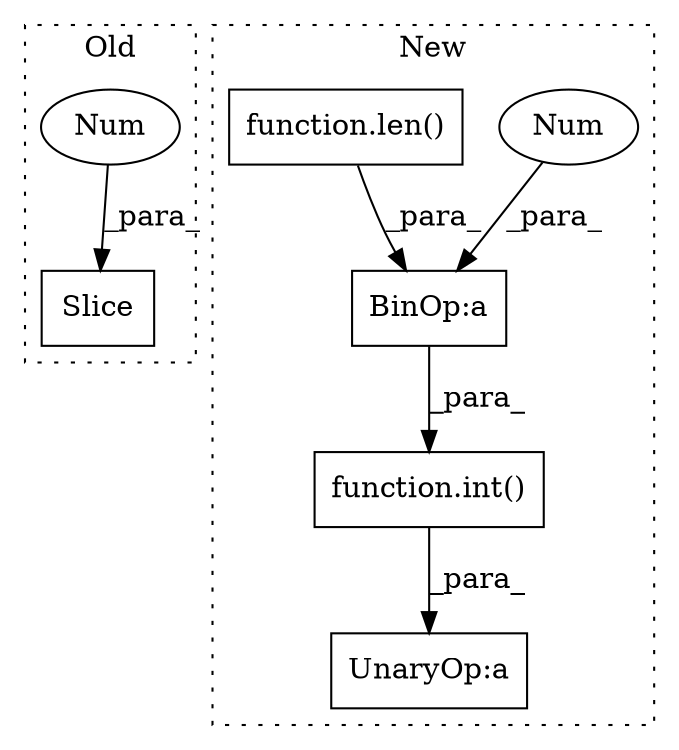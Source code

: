 digraph G {
subgraph cluster0 {
1 [label="Slice" a="80" s="2756" l="5" shape="box"];
3 [label="Num" a="76" s="2756" l="4" shape="ellipse"];
label = "Old";
style="dotted";
}
subgraph cluster1 {
2 [label="function.int()" a="75" s="2774,2793" l="4,1" shape="box"];
4 [label="BinOp:a" a="82" s="2788" l="1" shape="box"];
5 [label="Num" a="76" s="2789" l="4" shape="ellipse"];
6 [label="function.len()" a="75" s="2778,2787" l="4,1" shape="box"];
7 [label="UnaryOp:a" a="61" s="2773" l="21" shape="box"];
label = "New";
style="dotted";
}
2 -> 7 [label="_para_"];
3 -> 1 [label="_para_"];
4 -> 2 [label="_para_"];
5 -> 4 [label="_para_"];
6 -> 4 [label="_para_"];
}